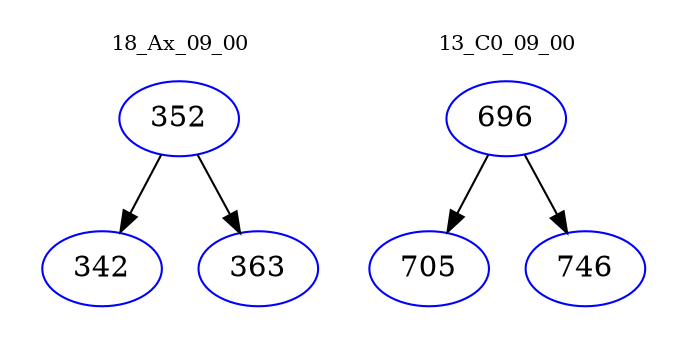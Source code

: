 digraph{
subgraph cluster_0 {
color = white
label = "18_Ax_09_00";
fontsize=10;
T0_352 [label="352", color="blue"]
T0_352 -> T0_342 [color="black"]
T0_342 [label="342", color="blue"]
T0_352 -> T0_363 [color="black"]
T0_363 [label="363", color="blue"]
}
subgraph cluster_1 {
color = white
label = "13_C0_09_00";
fontsize=10;
T1_696 [label="696", color="blue"]
T1_696 -> T1_705 [color="black"]
T1_705 [label="705", color="blue"]
T1_696 -> T1_746 [color="black"]
T1_746 [label="746", color="blue"]
}
}
